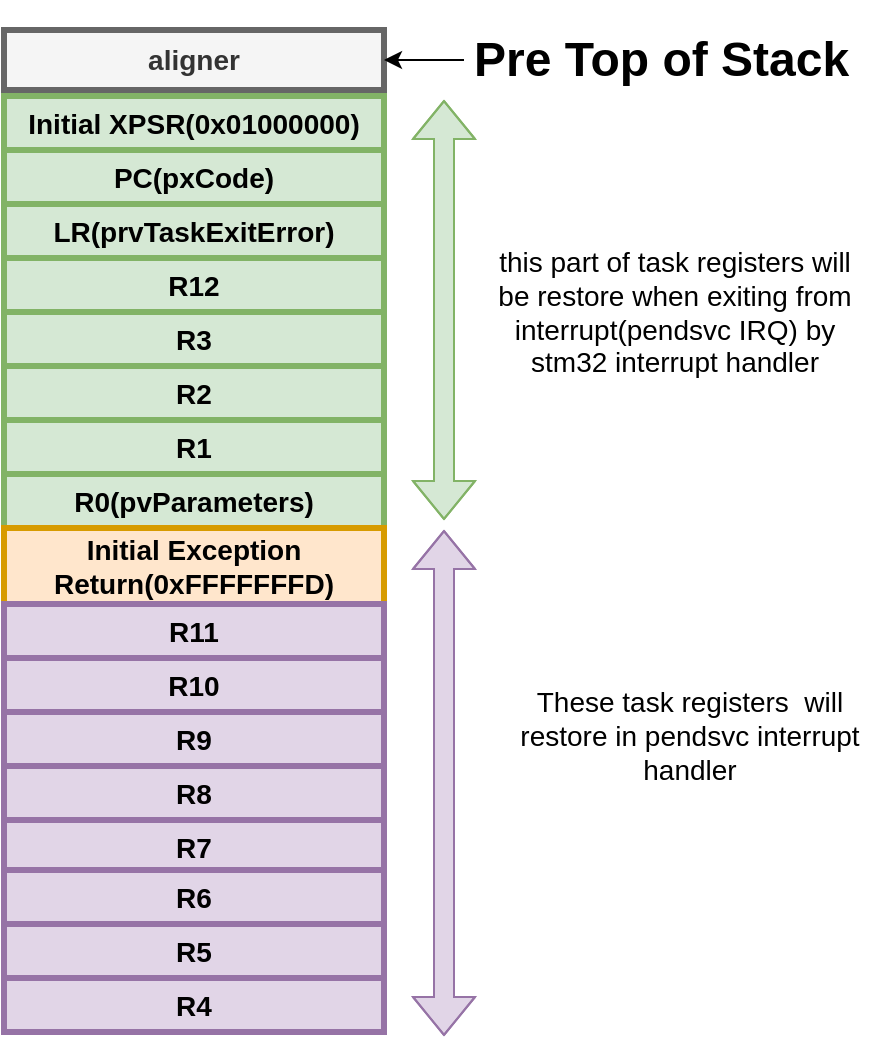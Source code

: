 <mxfile version="16.6.2" type="github">
  <diagram id="d_kelk01pUE1jKnP3URO" name="Page-1">
    <mxGraphModel dx="868" dy="388" grid="1" gridSize="10" guides="1" tooltips="1" connect="1" arrows="1" fold="1" page="1" pageScale="1" pageWidth="850" pageHeight="1100" math="0" shadow="0">
      <root>
        <mxCell id="0" />
        <mxCell id="1" parent="0" />
        <mxCell id="uXBMOKKRQQdfkrVLRq0o-1" value="aligner" style="rounded=0;whiteSpace=wrap;html=1;fillColor=#f5f5f5;strokeColor=#666666;strokeWidth=3;fontColor=#333333;fontStyle=1;fontSize=14;" vertex="1" parent="1">
          <mxGeometry x="110" y="410" width="190" height="30" as="geometry" />
        </mxCell>
        <mxCell id="uXBMOKKRQQdfkrVLRq0o-3" style="edgeStyle=orthogonalEdgeStyle;rounded=0;orthogonalLoop=1;jettySize=auto;html=1;entryX=1;entryY=0.5;entryDx=0;entryDy=0;" edge="1" parent="1" source="uXBMOKKRQQdfkrVLRq0o-2" target="uXBMOKKRQQdfkrVLRq0o-1">
          <mxGeometry relative="1" as="geometry" />
        </mxCell>
        <mxCell id="uXBMOKKRQQdfkrVLRq0o-2" value="&lt;h1&gt;Pre Top of Stack&lt;br&gt;&lt;/h1&gt;&lt;p&gt;&lt;br&gt;&lt;/p&gt;" style="text;html=1;strokeColor=none;fillColor=none;spacing=5;spacingTop=-20;whiteSpace=wrap;overflow=hidden;rounded=0;" vertex="1" parent="1">
          <mxGeometry x="340" y="405" width="210" height="40" as="geometry" />
        </mxCell>
        <mxCell id="uXBMOKKRQQdfkrVLRq0o-5" value="Initial XPSR(0x01000000)" style="rounded=0;whiteSpace=wrap;html=1;strokeWidth=3;fillColor=#d5e8d4;strokeColor=#82b366;fontSize=14;fontStyle=1" vertex="1" parent="1">
          <mxGeometry x="110" y="443" width="190" height="27" as="geometry" />
        </mxCell>
        <mxCell id="uXBMOKKRQQdfkrVLRq0o-6" value="PC(pxCode)" style="rounded=0;whiteSpace=wrap;html=1;strokeWidth=3;fillColor=#d5e8d4;strokeColor=#82b366;fontSize=14;fontStyle=1" vertex="1" parent="1">
          <mxGeometry x="110" y="470" width="190" height="27" as="geometry" />
        </mxCell>
        <mxCell id="uXBMOKKRQQdfkrVLRq0o-8" value="R3" style="rounded=0;whiteSpace=wrap;html=1;strokeWidth=3;fillColor=#d5e8d4;strokeColor=#82b366;fontSize=14;fontStyle=1" vertex="1" parent="1">
          <mxGeometry x="110" y="551" width="190" height="27" as="geometry" />
        </mxCell>
        <mxCell id="uXBMOKKRQQdfkrVLRq0o-9" value="R12" style="rounded=0;whiteSpace=wrap;html=1;strokeWidth=3;fillColor=#d5e8d4;strokeColor=#82b366;fontSize=14;fontStyle=1" vertex="1" parent="1">
          <mxGeometry x="110" y="524" width="190" height="27" as="geometry" />
        </mxCell>
        <mxCell id="uXBMOKKRQQdfkrVLRq0o-10" value="LR(prvTaskExitError)" style="rounded=0;whiteSpace=wrap;html=1;strokeWidth=3;fillColor=#d5e8d4;strokeColor=#82b366;fontSize=14;fontStyle=1" vertex="1" parent="1">
          <mxGeometry x="110" y="497" width="190" height="27" as="geometry" />
        </mxCell>
        <mxCell id="uXBMOKKRQQdfkrVLRq0o-11" value="R2" style="rounded=0;whiteSpace=wrap;html=1;strokeWidth=3;fillColor=#d5e8d4;strokeColor=#82b366;fontSize=14;fontStyle=1" vertex="1" parent="1">
          <mxGeometry x="110" y="578" width="190" height="27" as="geometry" />
        </mxCell>
        <mxCell id="uXBMOKKRQQdfkrVLRq0o-12" value="R1" style="rounded=0;whiteSpace=wrap;html=1;strokeWidth=3;fillColor=#d5e8d4;strokeColor=#82b366;fontSize=14;fontStyle=1" vertex="1" parent="1">
          <mxGeometry x="110" y="605" width="190" height="27" as="geometry" />
        </mxCell>
        <mxCell id="uXBMOKKRQQdfkrVLRq0o-13" value="&lt;div&gt;R0(pvParameters)&lt;/div&gt;" style="rounded=0;whiteSpace=wrap;html=1;strokeWidth=3;fillColor=#d5e8d4;strokeColor=#82b366;fontSize=14;fontStyle=1" vertex="1" parent="1">
          <mxGeometry x="110" y="632" width="190" height="27" as="geometry" />
        </mxCell>
        <mxCell id="uXBMOKKRQQdfkrVLRq0o-14" value="Initial Exception Return(0xFFFFFFFD)" style="rounded=0;whiteSpace=wrap;html=1;strokeWidth=3;fillColor=#ffe6cc;strokeColor=#d79b00;fontSize=14;fontStyle=1" vertex="1" parent="1">
          <mxGeometry x="110" y="659" width="190" height="38" as="geometry" />
        </mxCell>
        <mxCell id="uXBMOKKRQQdfkrVLRq0o-15" value="R11" style="rounded=0;whiteSpace=wrap;html=1;strokeWidth=3;fillColor=#e1d5e7;strokeColor=#9673a6;fontSize=14;fontStyle=1" vertex="1" parent="1">
          <mxGeometry x="110" y="697" width="190" height="27" as="geometry" />
        </mxCell>
        <mxCell id="uXBMOKKRQQdfkrVLRq0o-16" value="R10" style="rounded=0;whiteSpace=wrap;html=1;strokeWidth=3;fillColor=#e1d5e7;strokeColor=#9673a6;fontSize=14;fontStyle=1" vertex="1" parent="1">
          <mxGeometry x="110" y="724" width="190" height="27" as="geometry" />
        </mxCell>
        <mxCell id="uXBMOKKRQQdfkrVLRq0o-17" value="R9" style="rounded=0;whiteSpace=wrap;html=1;strokeWidth=3;fillColor=#e1d5e7;strokeColor=#9673a6;fontSize=14;fontStyle=1" vertex="1" parent="1">
          <mxGeometry x="110" y="751" width="190" height="27" as="geometry" />
        </mxCell>
        <mxCell id="uXBMOKKRQQdfkrVLRq0o-18" value="R8" style="rounded=0;whiteSpace=wrap;html=1;strokeWidth=3;fillColor=#e1d5e7;strokeColor=#9673a6;fontSize=14;fontStyle=1" vertex="1" parent="1">
          <mxGeometry x="110" y="778" width="190" height="27" as="geometry" />
        </mxCell>
        <mxCell id="uXBMOKKRQQdfkrVLRq0o-19" value="R7" style="rounded=0;whiteSpace=wrap;html=1;strokeWidth=3;fillColor=#e1d5e7;strokeColor=#9673a6;fontSize=14;fontStyle=1" vertex="1" parent="1">
          <mxGeometry x="110" y="805" width="190" height="27" as="geometry" />
        </mxCell>
        <mxCell id="uXBMOKKRQQdfkrVLRq0o-20" value="R6" style="rounded=0;whiteSpace=wrap;html=1;strokeWidth=3;fillColor=#e1d5e7;strokeColor=#9673a6;fontSize=14;fontStyle=1" vertex="1" parent="1">
          <mxGeometry x="110" y="830" width="190" height="27" as="geometry" />
        </mxCell>
        <mxCell id="uXBMOKKRQQdfkrVLRq0o-21" value="R5" style="rounded=0;whiteSpace=wrap;html=1;strokeWidth=3;fillColor=#e1d5e7;strokeColor=#9673a6;fontSize=14;fontStyle=1" vertex="1" parent="1">
          <mxGeometry x="110" y="857" width="190" height="27" as="geometry" />
        </mxCell>
        <mxCell id="uXBMOKKRQQdfkrVLRq0o-22" value="R4" style="rounded=0;whiteSpace=wrap;html=1;strokeWidth=3;fillColor=#e1d5e7;strokeColor=#9673a6;fontSize=14;fontStyle=1" vertex="1" parent="1">
          <mxGeometry x="110" y="884" width="190" height="27" as="geometry" />
        </mxCell>
        <mxCell id="uXBMOKKRQQdfkrVLRq0o-23" value="" style="shape=flexArrow;endArrow=classic;startArrow=classic;html=1;rounded=0;fontSize=14;fillColor=#d5e8d4;strokeColor=#82b366;" edge="1" parent="1">
          <mxGeometry width="100" height="100" relative="1" as="geometry">
            <mxPoint x="330" y="655" as="sourcePoint" />
            <mxPoint x="330" y="445" as="targetPoint" />
            <Array as="points">
              <mxPoint x="330" y="555" />
            </Array>
          </mxGeometry>
        </mxCell>
        <mxCell id="uXBMOKKRQQdfkrVLRq0o-25" value="this part of task registers will be restore when exiting from interrupt(pendsvc IRQ) by stm32 interrupt handler" style="text;html=1;strokeColor=none;fillColor=none;align=center;verticalAlign=middle;whiteSpace=wrap;rounded=0;fontSize=14;" vertex="1" parent="1">
          <mxGeometry x="352.5" y="513" width="185" height="75" as="geometry" />
        </mxCell>
        <mxCell id="uXBMOKKRQQdfkrVLRq0o-26" value="" style="shape=flexArrow;endArrow=classic;startArrow=classic;html=1;rounded=0;fontSize=14;fillColor=#e1d5e7;strokeColor=#9673a6;" edge="1" parent="1">
          <mxGeometry width="100" height="100" relative="1" as="geometry">
            <mxPoint x="330" y="913" as="sourcePoint" />
            <mxPoint x="330" y="660" as="targetPoint" />
            <Array as="points">
              <mxPoint x="330" y="813" />
            </Array>
          </mxGeometry>
        </mxCell>
        <mxCell id="uXBMOKKRQQdfkrVLRq0o-27" value="These task registers&amp;nbsp; will restore in pendsvc interrupt handler" style="text;html=1;strokeColor=none;fillColor=none;align=center;verticalAlign=middle;whiteSpace=wrap;rounded=0;fontSize=14;" vertex="1" parent="1">
          <mxGeometry x="352.5" y="748" width="200" height="30" as="geometry" />
        </mxCell>
      </root>
    </mxGraphModel>
  </diagram>
</mxfile>
